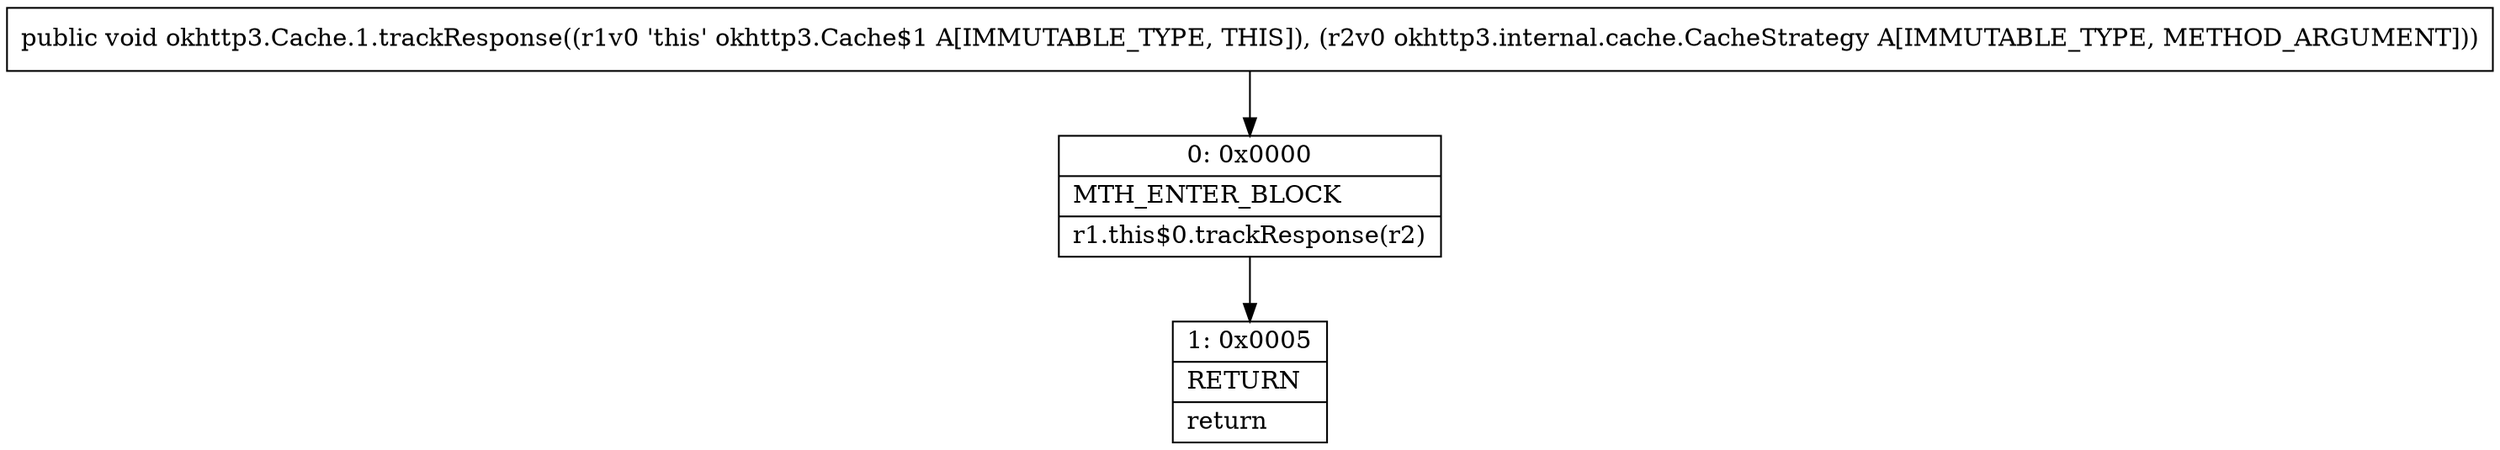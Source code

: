 digraph "CFG forokhttp3.Cache.1.trackResponse(Lokhttp3\/internal\/cache\/CacheStrategy;)V" {
Node_0 [shape=record,label="{0\:\ 0x0000|MTH_ENTER_BLOCK\l|r1.this$0.trackResponse(r2)\l}"];
Node_1 [shape=record,label="{1\:\ 0x0005|RETURN\l|return\l}"];
MethodNode[shape=record,label="{public void okhttp3.Cache.1.trackResponse((r1v0 'this' okhttp3.Cache$1 A[IMMUTABLE_TYPE, THIS]), (r2v0 okhttp3.internal.cache.CacheStrategy A[IMMUTABLE_TYPE, METHOD_ARGUMENT])) }"];
MethodNode -> Node_0;
Node_0 -> Node_1;
}

